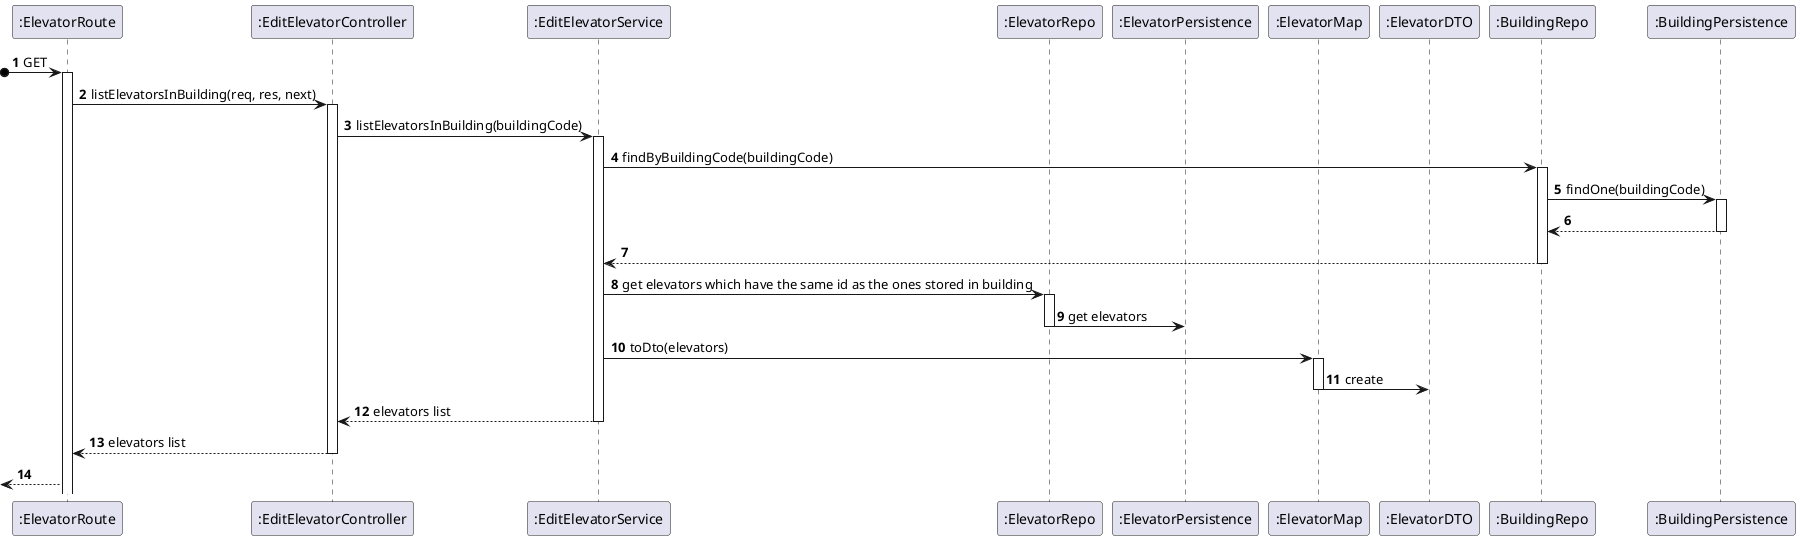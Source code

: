@startuml

autonumber

participant ":ElevatorRoute" as Route
participant ":EditElevatorController" as Controller
participant ":EditElevatorService" as Service
participant ":ElevatorRepo" as Repo
participant ":ElevatorPersistence" as Persistence
participant ":ElevatorMap" as Map
participant ":ElevatorDTO" as DTO
participant ":BuildingRepo" as BuildingRepo
participant ":BuildingPersistence" as BuildingPersistence



?o->Route: GET
activate Route

Route -> Controller: listElevatorsInBuilding(req, res, next)
activate Controller

Controller -> Service: listElevatorsInBuilding(buildingCode)
activate Service

Service -> BuildingRepo: findByBuildingCode(buildingCode)
activate BuildingRepo
BuildingRepo -> BuildingPersistence: findOne(buildingCode)
activate BuildingPersistence
BuildingRepo <-- BuildingPersistence
deactivate BuildingPersistence
Service <-- BuildingRepo
deactivate BuildingRepo




Service -> Repo: get elevators which have the same id as the ones stored in building
activate Repo
Repo -> Persistence: get elevators
deactivate Repo

Service -> Map:toDto(elevators)
activate Map

Map -> DTO: create
deactivate Map

Service --> Controller: elevators list
deactivate Service

Controller --> Route: elevators list
deactivate Controller
<--Route:



@enduml

